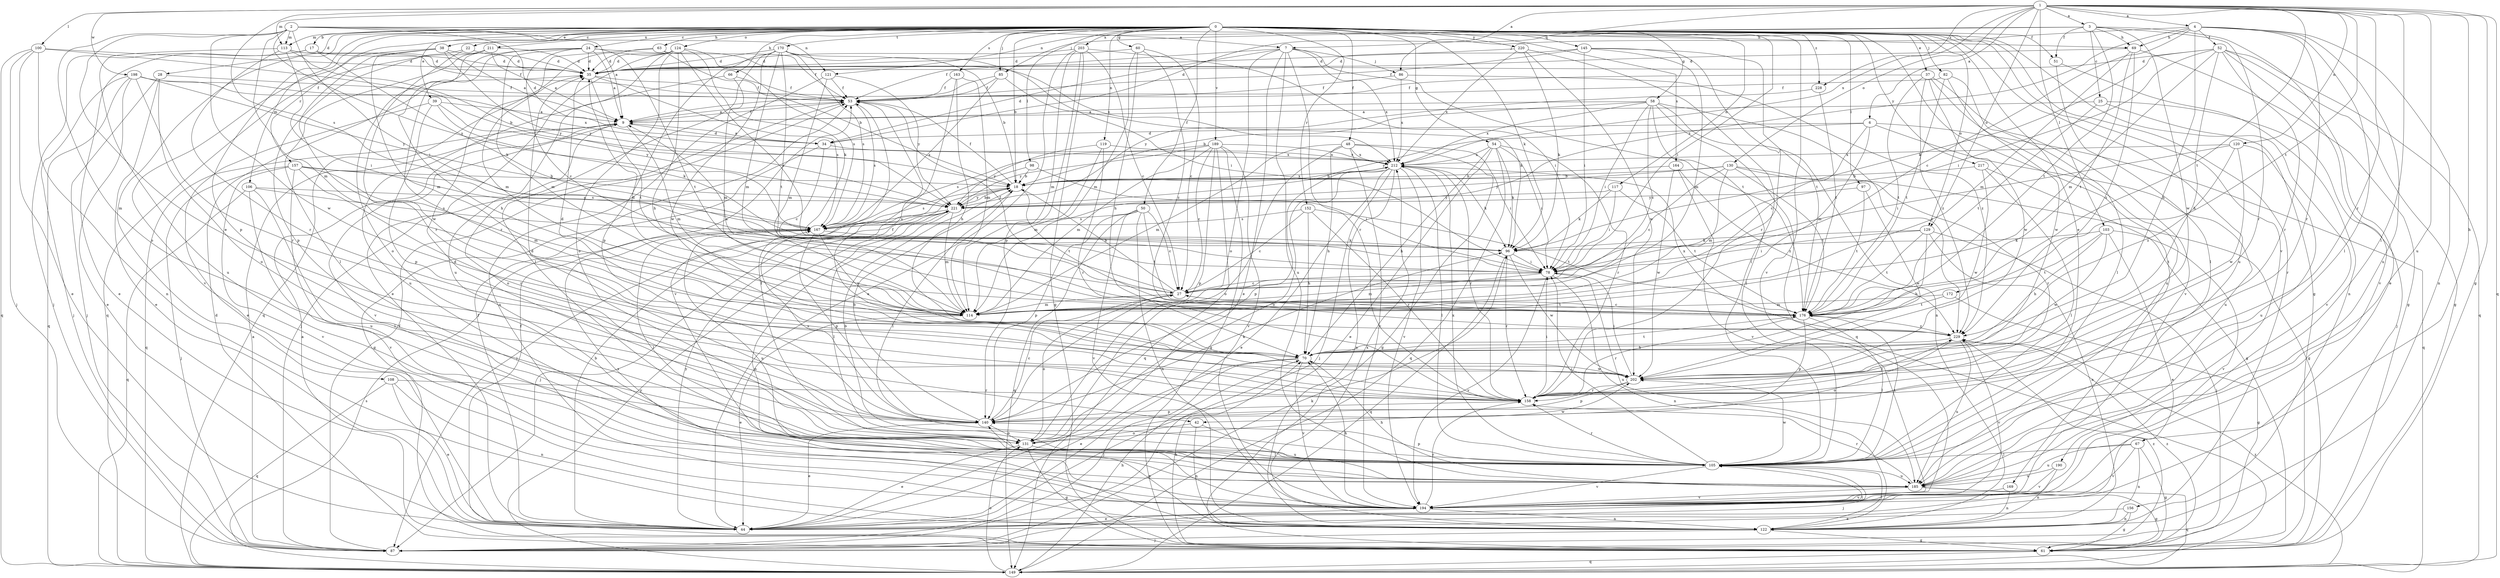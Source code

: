 strict digraph  {
0;
1;
2;
3;
4;
6;
7;
9;
17;
18;
22;
24;
25;
27;
28;
34;
35;
37;
38;
39;
42;
44;
48;
50;
51;
52;
53;
54;
58;
60;
61;
63;
66;
67;
69;
70;
78;
82;
85;
86;
87;
96;
97;
98;
100;
103;
105;
106;
108;
113;
114;
117;
119;
120;
121;
122;
124;
129;
130;
131;
140;
145;
149;
152;
156;
157;
158;
163;
164;
167;
169;
170;
172;
176;
185;
189;
190;
194;
198;
202;
203;
211;
212;
217;
220;
221;
228;
229;
0 -> 17  [label=b];
0 -> 18  [label=b];
0 -> 22  [label=c];
0 -> 24  [label=c];
0 -> 28  [label=d];
0 -> 37  [label=e];
0 -> 38  [label=e];
0 -> 39  [label=e];
0 -> 42  [label=e];
0 -> 48  [label=f];
0 -> 50  [label=f];
0 -> 51  [label=f];
0 -> 54  [label=g];
0 -> 58  [label=g];
0 -> 60  [label=g];
0 -> 61  [label=g];
0 -> 63  [label=h];
0 -> 66  [label=h];
0 -> 78  [label=i];
0 -> 82  [label=j];
0 -> 85  [label=j];
0 -> 96  [label=k];
0 -> 97  [label=l];
0 -> 98  [label=l];
0 -> 106  [label=m];
0 -> 108  [label=m];
0 -> 113  [label=m];
0 -> 117  [label=n];
0 -> 119  [label=n];
0 -> 124  [label=o];
0 -> 129  [label=o];
0 -> 140  [label=p];
0 -> 145  [label=q];
0 -> 152  [label=r];
0 -> 156  [label=r];
0 -> 157  [label=r];
0 -> 163  [label=s];
0 -> 164  [label=s];
0 -> 169  [label=t];
0 -> 170  [label=t];
0 -> 185  [label=u];
0 -> 189  [label=v];
0 -> 190  [label=v];
0 -> 194  [label=v];
0 -> 203  [label=x];
0 -> 211  [label=x];
0 -> 217  [label=y];
0 -> 220  [label=y];
0 -> 228  [label=z];
1 -> 3  [label=a];
1 -> 4  [label=a];
1 -> 6  [label=a];
1 -> 7  [label=a];
1 -> 34  [label=d];
1 -> 61  [label=g];
1 -> 67  [label=h];
1 -> 100  [label=l];
1 -> 103  [label=l];
1 -> 105  [label=l];
1 -> 113  [label=m];
1 -> 120  [label=n];
1 -> 129  [label=o];
1 -> 130  [label=o];
1 -> 149  [label=q];
1 -> 158  [label=r];
1 -> 167  [label=s];
1 -> 172  [label=t];
1 -> 176  [label=t];
1 -> 185  [label=u];
1 -> 198  [label=w];
1 -> 212  [label=x];
1 -> 228  [label=z];
2 -> 7  [label=a];
2 -> 9  [label=a];
2 -> 34  [label=d];
2 -> 42  [label=e];
2 -> 69  [label=h];
2 -> 78  [label=i];
2 -> 113  [label=m];
2 -> 114  [label=m];
2 -> 121  [label=n];
2 -> 131  [label=o];
2 -> 167  [label=s];
2 -> 202  [label=w];
3 -> 25  [label=c];
3 -> 44  [label=e];
3 -> 51  [label=f];
3 -> 69  [label=h];
3 -> 85  [label=j];
3 -> 121  [label=n];
3 -> 158  [label=r];
3 -> 176  [label=t];
3 -> 202  [label=w];
4 -> 27  [label=c];
4 -> 52  [label=f];
4 -> 69  [label=h];
4 -> 70  [label=h];
4 -> 86  [label=j];
4 -> 105  [label=l];
4 -> 122  [label=n];
4 -> 158  [label=r];
4 -> 167  [label=s];
4 -> 185  [label=u];
6 -> 27  [label=c];
6 -> 34  [label=d];
6 -> 114  [label=m];
6 -> 149  [label=q];
6 -> 185  [label=u];
6 -> 221  [label=y];
7 -> 34  [label=d];
7 -> 44  [label=e];
7 -> 53  [label=f];
7 -> 86  [label=j];
7 -> 131  [label=o];
7 -> 158  [label=r];
7 -> 176  [label=t];
7 -> 185  [label=u];
7 -> 212  [label=x];
9 -> 34  [label=d];
9 -> 53  [label=f];
9 -> 114  [label=m];
9 -> 131  [label=o];
9 -> 149  [label=q];
9 -> 194  [label=v];
17 -> 35  [label=d];
17 -> 44  [label=e];
17 -> 87  [label=j];
17 -> 96  [label=k];
18 -> 53  [label=f];
18 -> 105  [label=l];
18 -> 167  [label=s];
18 -> 176  [label=t];
18 -> 212  [label=x];
18 -> 221  [label=y];
22 -> 35  [label=d];
22 -> 140  [label=p];
22 -> 158  [label=r];
24 -> 9  [label=a];
24 -> 27  [label=c];
24 -> 35  [label=d];
24 -> 114  [label=m];
24 -> 131  [label=o];
24 -> 158  [label=r];
24 -> 176  [label=t];
24 -> 212  [label=x];
25 -> 9  [label=a];
25 -> 87  [label=j];
25 -> 176  [label=t];
25 -> 194  [label=v];
27 -> 18  [label=b];
27 -> 53  [label=f];
27 -> 114  [label=m];
27 -> 131  [label=o];
27 -> 176  [label=t];
28 -> 44  [label=e];
28 -> 53  [label=f];
28 -> 87  [label=j];
28 -> 131  [label=o];
34 -> 9  [label=a];
34 -> 27  [label=c];
34 -> 61  [label=g];
34 -> 212  [label=x];
35 -> 53  [label=f];
35 -> 167  [label=s];
35 -> 176  [label=t];
37 -> 53  [label=f];
37 -> 176  [label=t];
37 -> 185  [label=u];
37 -> 194  [label=v];
37 -> 202  [label=w];
37 -> 229  [label=z];
38 -> 9  [label=a];
38 -> 35  [label=d];
38 -> 114  [label=m];
38 -> 194  [label=v];
38 -> 202  [label=w];
38 -> 221  [label=y];
39 -> 9  [label=a];
39 -> 44  [label=e];
39 -> 96  [label=k];
39 -> 140  [label=p];
39 -> 221  [label=y];
42 -> 122  [label=n];
42 -> 131  [label=o];
42 -> 185  [label=u];
44 -> 18  [label=b];
44 -> 53  [label=f];
44 -> 105  [label=l];
44 -> 221  [label=y];
48 -> 61  [label=g];
48 -> 70  [label=h];
48 -> 78  [label=i];
48 -> 114  [label=m];
48 -> 131  [label=o];
48 -> 194  [label=v];
48 -> 212  [label=x];
50 -> 27  [label=c];
50 -> 122  [label=n];
50 -> 140  [label=p];
50 -> 149  [label=q];
50 -> 167  [label=s];
50 -> 176  [label=t];
50 -> 194  [label=v];
51 -> 105  [label=l];
51 -> 122  [label=n];
52 -> 35  [label=d];
52 -> 61  [label=g];
52 -> 70  [label=h];
52 -> 78  [label=i];
52 -> 96  [label=k];
52 -> 114  [label=m];
52 -> 149  [label=q];
52 -> 158  [label=r];
52 -> 194  [label=v];
53 -> 9  [label=a];
53 -> 87  [label=j];
53 -> 167  [label=s];
54 -> 44  [label=e];
54 -> 70  [label=h];
54 -> 78  [label=i];
54 -> 96  [label=k];
54 -> 149  [label=q];
54 -> 158  [label=r];
54 -> 212  [label=x];
58 -> 9  [label=a];
58 -> 18  [label=b];
58 -> 27  [label=c];
58 -> 78  [label=i];
58 -> 105  [label=l];
58 -> 122  [label=n];
58 -> 149  [label=q];
58 -> 212  [label=x];
58 -> 229  [label=z];
60 -> 27  [label=c];
60 -> 35  [label=d];
60 -> 70  [label=h];
60 -> 114  [label=m];
60 -> 229  [label=z];
61 -> 9  [label=a];
61 -> 35  [label=d];
61 -> 53  [label=f];
61 -> 70  [label=h];
61 -> 149  [label=q];
61 -> 229  [label=z];
63 -> 18  [label=b];
63 -> 35  [label=d];
63 -> 53  [label=f];
63 -> 114  [label=m];
66 -> 53  [label=f];
66 -> 114  [label=m];
66 -> 185  [label=u];
67 -> 61  [label=g];
67 -> 105  [label=l];
67 -> 122  [label=n];
67 -> 185  [label=u];
67 -> 194  [label=v];
69 -> 35  [label=d];
69 -> 61  [label=g];
69 -> 114  [label=m];
69 -> 176  [label=t];
69 -> 229  [label=z];
70 -> 35  [label=d];
70 -> 44  [label=e];
70 -> 53  [label=f];
70 -> 87  [label=j];
70 -> 176  [label=t];
70 -> 194  [label=v];
70 -> 202  [label=w];
78 -> 27  [label=c];
78 -> 114  [label=m];
78 -> 122  [label=n];
78 -> 185  [label=u];
78 -> 194  [label=v];
82 -> 53  [label=f];
82 -> 105  [label=l];
82 -> 176  [label=t];
82 -> 202  [label=w];
85 -> 9  [label=a];
85 -> 53  [label=f];
85 -> 96  [label=k];
85 -> 167  [label=s];
86 -> 53  [label=f];
86 -> 212  [label=x];
86 -> 229  [label=z];
87 -> 9  [label=a];
87 -> 53  [label=f];
87 -> 96  [label=k];
87 -> 229  [label=z];
96 -> 78  [label=i];
96 -> 149  [label=q];
96 -> 158  [label=r];
96 -> 202  [label=w];
97 -> 176  [label=t];
97 -> 202  [label=w];
97 -> 221  [label=y];
98 -> 18  [label=b];
98 -> 78  [label=i];
98 -> 87  [label=j];
100 -> 18  [label=b];
100 -> 35  [label=d];
100 -> 44  [label=e];
100 -> 87  [label=j];
100 -> 122  [label=n];
100 -> 149  [label=q];
103 -> 44  [label=e];
103 -> 70  [label=h];
103 -> 96  [label=k];
103 -> 176  [label=t];
103 -> 194  [label=v];
103 -> 202  [label=w];
105 -> 18  [label=b];
105 -> 53  [label=f];
105 -> 78  [label=i];
105 -> 87  [label=j];
105 -> 140  [label=p];
105 -> 158  [label=r];
105 -> 176  [label=t];
105 -> 185  [label=u];
105 -> 194  [label=v];
105 -> 202  [label=w];
105 -> 212  [label=x];
106 -> 105  [label=l];
106 -> 149  [label=q];
106 -> 167  [label=s];
106 -> 194  [label=v];
106 -> 221  [label=y];
108 -> 44  [label=e];
108 -> 122  [label=n];
108 -> 149  [label=q];
108 -> 158  [label=r];
113 -> 35  [label=d];
113 -> 53  [label=f];
113 -> 78  [label=i];
113 -> 158  [label=r];
113 -> 185  [label=u];
113 -> 221  [label=y];
114 -> 35  [label=d];
114 -> 44  [label=e];
117 -> 78  [label=i];
117 -> 96  [label=k];
117 -> 176  [label=t];
117 -> 221  [label=y];
119 -> 114  [label=m];
119 -> 158  [label=r];
119 -> 212  [label=x];
119 -> 221  [label=y];
120 -> 78  [label=i];
120 -> 185  [label=u];
120 -> 202  [label=w];
120 -> 212  [label=x];
120 -> 229  [label=z];
121 -> 53  [label=f];
121 -> 114  [label=m];
121 -> 122  [label=n];
121 -> 221  [label=y];
122 -> 61  [label=g];
122 -> 87  [label=j];
122 -> 105  [label=l];
122 -> 140  [label=p];
122 -> 212  [label=x];
124 -> 35  [label=d];
124 -> 44  [label=e];
124 -> 70  [label=h];
124 -> 78  [label=i];
124 -> 96  [label=k];
124 -> 131  [label=o];
124 -> 149  [label=q];
124 -> 167  [label=s];
124 -> 185  [label=u];
129 -> 70  [label=h];
129 -> 78  [label=i];
129 -> 87  [label=j];
129 -> 96  [label=k];
129 -> 122  [label=n];
129 -> 176  [label=t];
130 -> 18  [label=b];
130 -> 27  [label=c];
130 -> 61  [label=g];
130 -> 114  [label=m];
130 -> 158  [label=r];
130 -> 176  [label=t];
130 -> 221  [label=y];
131 -> 35  [label=d];
131 -> 44  [label=e];
131 -> 61  [label=g];
131 -> 105  [label=l];
131 -> 202  [label=w];
140 -> 18  [label=b];
140 -> 27  [label=c];
140 -> 35  [label=d];
140 -> 44  [label=e];
140 -> 96  [label=k];
140 -> 131  [label=o];
140 -> 167  [label=s];
145 -> 35  [label=d];
145 -> 53  [label=f];
145 -> 78  [label=i];
145 -> 114  [label=m];
145 -> 158  [label=r];
145 -> 176  [label=t];
149 -> 70  [label=h];
149 -> 131  [label=o];
149 -> 167  [label=s];
149 -> 221  [label=y];
149 -> 229  [label=z];
152 -> 27  [label=c];
152 -> 70  [label=h];
152 -> 158  [label=r];
152 -> 167  [label=s];
152 -> 176  [label=t];
156 -> 44  [label=e];
156 -> 61  [label=g];
156 -> 122  [label=n];
157 -> 18  [label=b];
157 -> 87  [label=j];
157 -> 114  [label=m];
157 -> 158  [label=r];
157 -> 167  [label=s];
157 -> 185  [label=u];
157 -> 194  [label=v];
158 -> 78  [label=i];
158 -> 140  [label=p];
158 -> 229  [label=z];
163 -> 53  [label=f];
163 -> 70  [label=h];
163 -> 114  [label=m];
163 -> 194  [label=v];
164 -> 18  [label=b];
164 -> 194  [label=v];
164 -> 202  [label=w];
164 -> 229  [label=z];
167 -> 96  [label=k];
167 -> 105  [label=l];
167 -> 140  [label=p];
167 -> 185  [label=u];
167 -> 229  [label=z];
169 -> 122  [label=n];
169 -> 194  [label=v];
170 -> 18  [label=b];
170 -> 35  [label=d];
170 -> 78  [label=i];
170 -> 105  [label=l];
170 -> 114  [label=m];
170 -> 140  [label=p];
170 -> 167  [label=s];
170 -> 176  [label=t];
170 -> 202  [label=w];
172 -> 61  [label=g];
172 -> 114  [label=m];
172 -> 176  [label=t];
176 -> 9  [label=a];
176 -> 27  [label=c];
176 -> 105  [label=l];
176 -> 140  [label=p];
176 -> 158  [label=r];
176 -> 229  [label=z];
185 -> 61  [label=g];
185 -> 70  [label=h];
185 -> 149  [label=q];
185 -> 158  [label=r];
185 -> 194  [label=v];
189 -> 27  [label=c];
189 -> 61  [label=g];
189 -> 114  [label=m];
189 -> 140  [label=p];
189 -> 149  [label=q];
189 -> 167  [label=s];
189 -> 194  [label=v];
189 -> 212  [label=x];
189 -> 221  [label=y];
190 -> 122  [label=n];
190 -> 185  [label=u];
190 -> 194  [label=v];
194 -> 44  [label=e];
194 -> 70  [label=h];
194 -> 122  [label=n];
194 -> 158  [label=r];
194 -> 167  [label=s];
198 -> 44  [label=e];
198 -> 53  [label=f];
198 -> 87  [label=j];
198 -> 149  [label=q];
198 -> 158  [label=r];
198 -> 212  [label=x];
198 -> 221  [label=y];
202 -> 78  [label=i];
202 -> 140  [label=p];
202 -> 158  [label=r];
203 -> 27  [label=c];
203 -> 35  [label=d];
203 -> 44  [label=e];
203 -> 61  [label=g];
203 -> 78  [label=i];
203 -> 114  [label=m];
203 -> 140  [label=p];
211 -> 9  [label=a];
211 -> 35  [label=d];
211 -> 70  [label=h];
211 -> 105  [label=l];
211 -> 149  [label=q];
212 -> 18  [label=b];
212 -> 44  [label=e];
212 -> 87  [label=j];
212 -> 96  [label=k];
212 -> 105  [label=l];
212 -> 122  [label=n];
212 -> 131  [label=o];
212 -> 140  [label=p];
212 -> 158  [label=r];
212 -> 194  [label=v];
217 -> 18  [label=b];
217 -> 61  [label=g];
217 -> 105  [label=l];
217 -> 202  [label=w];
220 -> 35  [label=d];
220 -> 96  [label=k];
220 -> 105  [label=l];
220 -> 202  [label=w];
220 -> 212  [label=x];
221 -> 18  [label=b];
221 -> 87  [label=j];
221 -> 105  [label=l];
221 -> 114  [label=m];
221 -> 122  [label=n];
221 -> 167  [label=s];
228 -> 176  [label=t];
228 -> 221  [label=y];
229 -> 70  [label=h];
229 -> 131  [label=o];
229 -> 185  [label=u];
229 -> 194  [label=v];
229 -> 212  [label=x];
}
